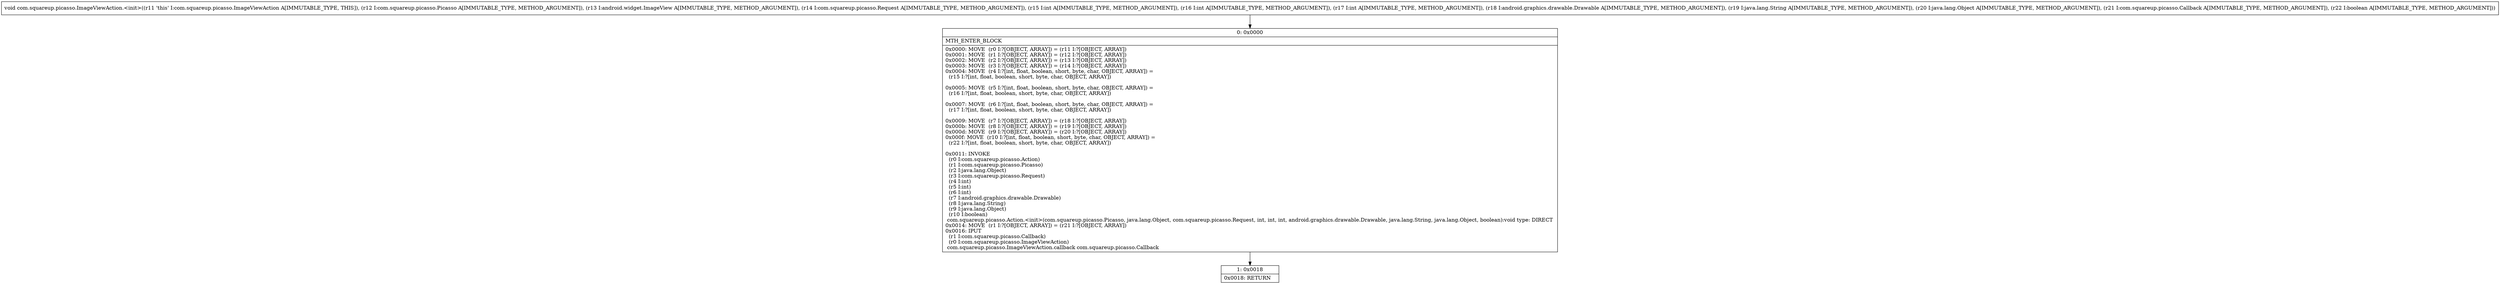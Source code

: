 digraph "CFG forcom.squareup.picasso.ImageViewAction.\<init\>(Lcom\/squareup\/picasso\/Picasso;Landroid\/widget\/ImageView;Lcom\/squareup\/picasso\/Request;IIILandroid\/graphics\/drawable\/Drawable;Ljava\/lang\/String;Ljava\/lang\/Object;Lcom\/squareup\/picasso\/Callback;Z)V" {
Node_0 [shape=record,label="{0\:\ 0x0000|MTH_ENTER_BLOCK\l|0x0000: MOVE  (r0 I:?[OBJECT, ARRAY]) = (r11 I:?[OBJECT, ARRAY]) \l0x0001: MOVE  (r1 I:?[OBJECT, ARRAY]) = (r12 I:?[OBJECT, ARRAY]) \l0x0002: MOVE  (r2 I:?[OBJECT, ARRAY]) = (r13 I:?[OBJECT, ARRAY]) \l0x0003: MOVE  (r3 I:?[OBJECT, ARRAY]) = (r14 I:?[OBJECT, ARRAY]) \l0x0004: MOVE  (r4 I:?[int, float, boolean, short, byte, char, OBJECT, ARRAY]) = \l  (r15 I:?[int, float, boolean, short, byte, char, OBJECT, ARRAY])\l \l0x0005: MOVE  (r5 I:?[int, float, boolean, short, byte, char, OBJECT, ARRAY]) = \l  (r16 I:?[int, float, boolean, short, byte, char, OBJECT, ARRAY])\l \l0x0007: MOVE  (r6 I:?[int, float, boolean, short, byte, char, OBJECT, ARRAY]) = \l  (r17 I:?[int, float, boolean, short, byte, char, OBJECT, ARRAY])\l \l0x0009: MOVE  (r7 I:?[OBJECT, ARRAY]) = (r18 I:?[OBJECT, ARRAY]) \l0x000b: MOVE  (r8 I:?[OBJECT, ARRAY]) = (r19 I:?[OBJECT, ARRAY]) \l0x000d: MOVE  (r9 I:?[OBJECT, ARRAY]) = (r20 I:?[OBJECT, ARRAY]) \l0x000f: MOVE  (r10 I:?[int, float, boolean, short, byte, char, OBJECT, ARRAY]) = \l  (r22 I:?[int, float, boolean, short, byte, char, OBJECT, ARRAY])\l \l0x0011: INVOKE  \l  (r0 I:com.squareup.picasso.Action)\l  (r1 I:com.squareup.picasso.Picasso)\l  (r2 I:java.lang.Object)\l  (r3 I:com.squareup.picasso.Request)\l  (r4 I:int)\l  (r5 I:int)\l  (r6 I:int)\l  (r7 I:android.graphics.drawable.Drawable)\l  (r8 I:java.lang.String)\l  (r9 I:java.lang.Object)\l  (r10 I:boolean)\l com.squareup.picasso.Action.\<init\>(com.squareup.picasso.Picasso, java.lang.Object, com.squareup.picasso.Request, int, int, int, android.graphics.drawable.Drawable, java.lang.String, java.lang.Object, boolean):void type: DIRECT \l0x0014: MOVE  (r1 I:?[OBJECT, ARRAY]) = (r21 I:?[OBJECT, ARRAY]) \l0x0016: IPUT  \l  (r1 I:com.squareup.picasso.Callback)\l  (r0 I:com.squareup.picasso.ImageViewAction)\l com.squareup.picasso.ImageViewAction.callback com.squareup.picasso.Callback \l}"];
Node_1 [shape=record,label="{1\:\ 0x0018|0x0018: RETURN   \l}"];
MethodNode[shape=record,label="{void com.squareup.picasso.ImageViewAction.\<init\>((r11 'this' I:com.squareup.picasso.ImageViewAction A[IMMUTABLE_TYPE, THIS]), (r12 I:com.squareup.picasso.Picasso A[IMMUTABLE_TYPE, METHOD_ARGUMENT]), (r13 I:android.widget.ImageView A[IMMUTABLE_TYPE, METHOD_ARGUMENT]), (r14 I:com.squareup.picasso.Request A[IMMUTABLE_TYPE, METHOD_ARGUMENT]), (r15 I:int A[IMMUTABLE_TYPE, METHOD_ARGUMENT]), (r16 I:int A[IMMUTABLE_TYPE, METHOD_ARGUMENT]), (r17 I:int A[IMMUTABLE_TYPE, METHOD_ARGUMENT]), (r18 I:android.graphics.drawable.Drawable A[IMMUTABLE_TYPE, METHOD_ARGUMENT]), (r19 I:java.lang.String A[IMMUTABLE_TYPE, METHOD_ARGUMENT]), (r20 I:java.lang.Object A[IMMUTABLE_TYPE, METHOD_ARGUMENT]), (r21 I:com.squareup.picasso.Callback A[IMMUTABLE_TYPE, METHOD_ARGUMENT]), (r22 I:boolean A[IMMUTABLE_TYPE, METHOD_ARGUMENT])) }"];
MethodNode -> Node_0;
Node_0 -> Node_1;
}

